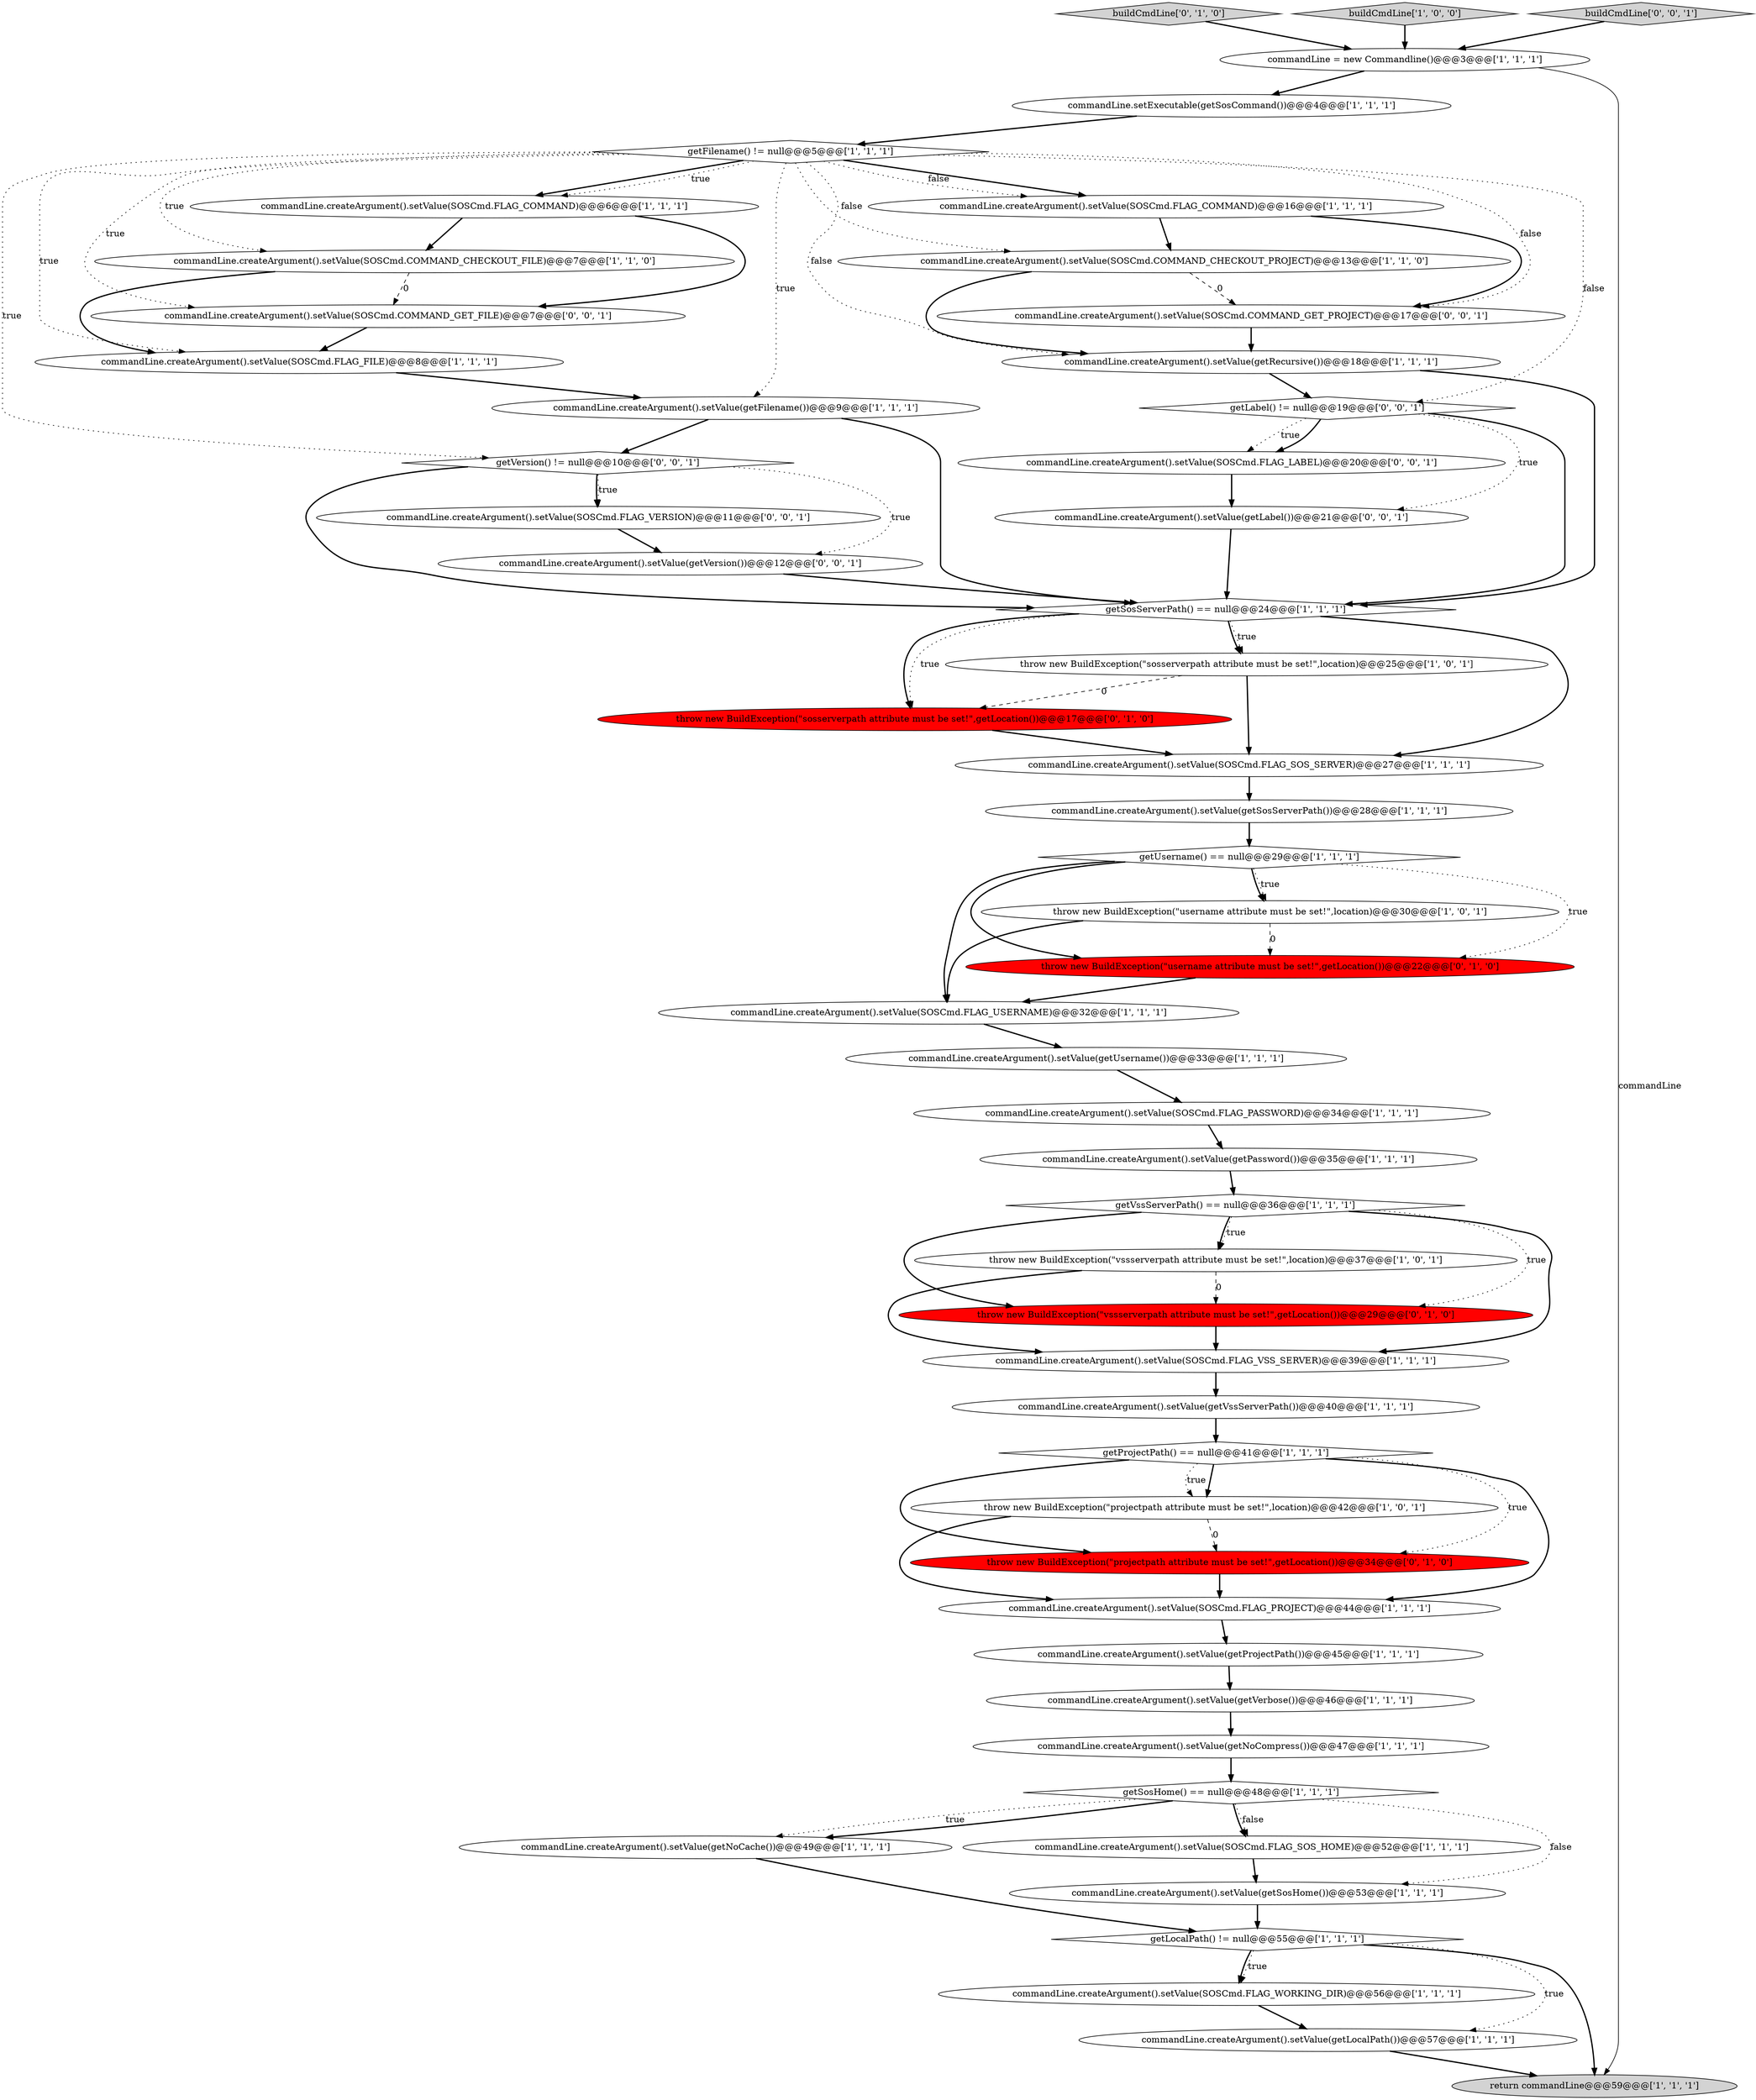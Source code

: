 digraph {
48 [style = filled, label = "getLabel() != null@@@19@@@['0', '0', '1']", fillcolor = white, shape = diamond image = "AAA0AAABBB3BBB"];
13 [style = filled, label = "getLocalPath() != null@@@55@@@['1', '1', '1']", fillcolor = white, shape = diamond image = "AAA0AAABBB1BBB"];
45 [style = filled, label = "commandLine.createArgument().setValue(getVersion())@@@12@@@['0', '0', '1']", fillcolor = white, shape = ellipse image = "AAA0AAABBB3BBB"];
37 [style = filled, label = "commandLine.createArgument().setValue(getNoCompress())@@@47@@@['1', '1', '1']", fillcolor = white, shape = ellipse image = "AAA0AAABBB1BBB"];
38 [style = filled, label = "commandLine.createArgument().setValue(SOSCmd.FLAG_USERNAME)@@@32@@@['1', '1', '1']", fillcolor = white, shape = ellipse image = "AAA0AAABBB1BBB"];
2 [style = filled, label = "commandLine.createArgument().setValue(getNoCache())@@@49@@@['1', '1', '1']", fillcolor = white, shape = ellipse image = "AAA0AAABBB1BBB"];
40 [style = filled, label = "throw new BuildException(\"username attribute must be set!\",getLocation())@@@22@@@['0', '1', '0']", fillcolor = red, shape = ellipse image = "AAA1AAABBB2BBB"];
41 [style = filled, label = "buildCmdLine['0', '1', '0']", fillcolor = lightgray, shape = diamond image = "AAA0AAABBB2BBB"];
23 [style = filled, label = "throw new BuildException(\"vssserverpath attribute must be set!\",location)@@@37@@@['1', '0', '1']", fillcolor = white, shape = ellipse image = "AAA0AAABBB1BBB"];
22 [style = filled, label = "buildCmdLine['1', '0', '0']", fillcolor = lightgray, shape = diamond image = "AAA0AAABBB1BBB"];
8 [style = filled, label = "commandLine.createArgument().setValue(SOSCmd.FLAG_VSS_SERVER)@@@39@@@['1', '1', '1']", fillcolor = white, shape = ellipse image = "AAA0AAABBB1BBB"];
4 [style = filled, label = "commandLine = new Commandline()@@@3@@@['1', '1', '1']", fillcolor = white, shape = ellipse image = "AAA0AAABBB1BBB"];
19 [style = filled, label = "throw new BuildException(\"username attribute must be set!\",location)@@@30@@@['1', '0', '1']", fillcolor = white, shape = ellipse image = "AAA0AAABBB1BBB"];
14 [style = filled, label = "commandLine.createArgument().setValue(getVssServerPath())@@@40@@@['1', '1', '1']", fillcolor = white, shape = ellipse image = "AAA0AAABBB1BBB"];
0 [style = filled, label = "commandLine.setExecutable(getSosCommand())@@@4@@@['1', '1', '1']", fillcolor = white, shape = ellipse image = "AAA0AAABBB1BBB"];
9 [style = filled, label = "commandLine.createArgument().setValue(SOSCmd.FLAG_SOS_SERVER)@@@27@@@['1', '1', '1']", fillcolor = white, shape = ellipse image = "AAA0AAABBB1BBB"];
42 [style = filled, label = "throw new BuildException(\"vssserverpath attribute must be set!\",getLocation())@@@29@@@['0', '1', '0']", fillcolor = red, shape = ellipse image = "AAA1AAABBB2BBB"];
27 [style = filled, label = "commandLine.createArgument().setValue(SOSCmd.FLAG_FILE)@@@8@@@['1', '1', '1']", fillcolor = white, shape = ellipse image = "AAA0AAABBB1BBB"];
49 [style = filled, label = "commandLine.createArgument().setValue(getLabel())@@@21@@@['0', '0', '1']", fillcolor = white, shape = ellipse image = "AAA0AAABBB3BBB"];
50 [style = filled, label = "commandLine.createArgument().setValue(SOSCmd.COMMAND_GET_PROJECT)@@@17@@@['0', '0', '1']", fillcolor = white, shape = ellipse image = "AAA0AAABBB3BBB"];
52 [style = filled, label = "getVersion() != null@@@10@@@['0', '0', '1']", fillcolor = white, shape = diamond image = "AAA0AAABBB3BBB"];
18 [style = filled, label = "return commandLine@@@59@@@['1', '1', '1']", fillcolor = lightgray, shape = ellipse image = "AAA0AAABBB1BBB"];
10 [style = filled, label = "commandLine.createArgument().setValue(SOSCmd.COMMAND_CHECKOUT_PROJECT)@@@13@@@['1', '1', '0']", fillcolor = white, shape = ellipse image = "AAA0AAABBB1BBB"];
21 [style = filled, label = "commandLine.createArgument().setValue(SOSCmd.FLAG_WORKING_DIR)@@@56@@@['1', '1', '1']", fillcolor = white, shape = ellipse image = "AAA0AAABBB1BBB"];
12 [style = filled, label = "commandLine.createArgument().setValue(SOSCmd.FLAG_SOS_HOME)@@@52@@@['1', '1', '1']", fillcolor = white, shape = ellipse image = "AAA0AAABBB1BBB"];
34 [style = filled, label = "commandLine.createArgument().setValue(SOSCmd.FLAG_PASSWORD)@@@34@@@['1', '1', '1']", fillcolor = white, shape = ellipse image = "AAA0AAABBB1BBB"];
47 [style = filled, label = "commandLine.createArgument().setValue(SOSCmd.FLAG_VERSION)@@@11@@@['0', '0', '1']", fillcolor = white, shape = ellipse image = "AAA0AAABBB3BBB"];
46 [style = filled, label = "commandLine.createArgument().setValue(SOSCmd.FLAG_LABEL)@@@20@@@['0', '0', '1']", fillcolor = white, shape = ellipse image = "AAA0AAABBB3BBB"];
11 [style = filled, label = "throw new BuildException(\"projectpath attribute must be set!\",location)@@@42@@@['1', '0', '1']", fillcolor = white, shape = ellipse image = "AAA0AAABBB1BBB"];
3 [style = filled, label = "commandLine.createArgument().setValue(getPassword())@@@35@@@['1', '1', '1']", fillcolor = white, shape = ellipse image = "AAA0AAABBB1BBB"];
1 [style = filled, label = "commandLine.createArgument().setValue(SOSCmd.FLAG_COMMAND)@@@16@@@['1', '1', '1']", fillcolor = white, shape = ellipse image = "AAA0AAABBB1BBB"];
17 [style = filled, label = "getSosServerPath() == null@@@24@@@['1', '1', '1']", fillcolor = white, shape = diamond image = "AAA0AAABBB1BBB"];
24 [style = filled, label = "commandLine.createArgument().setValue(getRecursive())@@@18@@@['1', '1', '1']", fillcolor = white, shape = ellipse image = "AAA0AAABBB1BBB"];
32 [style = filled, label = "throw new BuildException(\"sosserverpath attribute must be set!\",location)@@@25@@@['1', '0', '1']", fillcolor = white, shape = ellipse image = "AAA0AAABBB1BBB"];
35 [style = filled, label = "commandLine.createArgument().setValue(getSosServerPath())@@@28@@@['1', '1', '1']", fillcolor = white, shape = ellipse image = "AAA0AAABBB1BBB"];
30 [style = filled, label = "getProjectPath() == null@@@41@@@['1', '1', '1']", fillcolor = white, shape = diamond image = "AAA0AAABBB1BBB"];
31 [style = filled, label = "commandLine.createArgument().setValue(SOSCmd.FLAG_PROJECT)@@@44@@@['1', '1', '1']", fillcolor = white, shape = ellipse image = "AAA0AAABBB1BBB"];
20 [style = filled, label = "commandLine.createArgument().setValue(getProjectPath())@@@45@@@['1', '1', '1']", fillcolor = white, shape = ellipse image = "AAA0AAABBB1BBB"];
29 [style = filled, label = "commandLine.createArgument().setValue(getLocalPath())@@@57@@@['1', '1', '1']", fillcolor = white, shape = ellipse image = "AAA0AAABBB1BBB"];
7 [style = filled, label = "commandLine.createArgument().setValue(getFilename())@@@9@@@['1', '1', '1']", fillcolor = white, shape = ellipse image = "AAA0AAABBB1BBB"];
28 [style = filled, label = "commandLine.createArgument().setValue(getVerbose())@@@46@@@['1', '1', '1']", fillcolor = white, shape = ellipse image = "AAA0AAABBB1BBB"];
16 [style = filled, label = "commandLine.createArgument().setValue(getUsername())@@@33@@@['1', '1', '1']", fillcolor = white, shape = ellipse image = "AAA0AAABBB1BBB"];
43 [style = filled, label = "throw new BuildException(\"projectpath attribute must be set!\",getLocation())@@@34@@@['0', '1', '0']", fillcolor = red, shape = ellipse image = "AAA1AAABBB2BBB"];
5 [style = filled, label = "getVssServerPath() == null@@@36@@@['1', '1', '1']", fillcolor = white, shape = diamond image = "AAA0AAABBB1BBB"];
33 [style = filled, label = "commandLine.createArgument().setValue(getSosHome())@@@53@@@['1', '1', '1']", fillcolor = white, shape = ellipse image = "AAA0AAABBB1BBB"];
39 [style = filled, label = "throw new BuildException(\"sosserverpath attribute must be set!\",getLocation())@@@17@@@['0', '1', '0']", fillcolor = red, shape = ellipse image = "AAA1AAABBB2BBB"];
44 [style = filled, label = "buildCmdLine['0', '0', '1']", fillcolor = lightgray, shape = diamond image = "AAA0AAABBB3BBB"];
6 [style = filled, label = "commandLine.createArgument().setValue(SOSCmd.FLAG_COMMAND)@@@6@@@['1', '1', '1']", fillcolor = white, shape = ellipse image = "AAA0AAABBB1BBB"];
25 [style = filled, label = "getFilename() != null@@@5@@@['1', '1', '1']", fillcolor = white, shape = diamond image = "AAA0AAABBB1BBB"];
36 [style = filled, label = "getSosHome() == null@@@48@@@['1', '1', '1']", fillcolor = white, shape = diamond image = "AAA0AAABBB1BBB"];
51 [style = filled, label = "commandLine.createArgument().setValue(SOSCmd.COMMAND_GET_FILE)@@@7@@@['0', '0', '1']", fillcolor = white, shape = ellipse image = "AAA0AAABBB3BBB"];
15 [style = filled, label = "commandLine.createArgument().setValue(SOSCmd.COMMAND_CHECKOUT_FILE)@@@7@@@['1', '1', '0']", fillcolor = white, shape = ellipse image = "AAA0AAABBB1BBB"];
26 [style = filled, label = "getUsername() == null@@@29@@@['1', '1', '1']", fillcolor = white, shape = diamond image = "AAA0AAABBB1BBB"];
25->1 [style = bold, label=""];
10->50 [style = dashed, label="0"];
39->9 [style = bold, label=""];
10->24 [style = bold, label=""];
17->9 [style = bold, label=""];
5->23 [style = dotted, label="true"];
15->51 [style = dashed, label="0"];
26->19 [style = dotted, label="true"];
26->40 [style = bold, label=""];
36->12 [style = bold, label=""];
25->1 [style = dotted, label="false"];
25->6 [style = bold, label=""];
40->38 [style = bold, label=""];
7->52 [style = bold, label=""];
9->35 [style = bold, label=""];
29->18 [style = bold, label=""];
22->4 [style = bold, label=""];
30->11 [style = bold, label=""];
3->5 [style = bold, label=""];
52->47 [style = bold, label=""];
36->12 [style = dotted, label="false"];
13->21 [style = dotted, label="true"];
0->25 [style = bold, label=""];
36->2 [style = bold, label=""];
27->7 [style = bold, label=""];
24->17 [style = bold, label=""];
4->18 [style = solid, label="commandLine"];
11->43 [style = dashed, label="0"];
30->43 [style = dotted, label="true"];
45->17 [style = bold, label=""];
31->20 [style = bold, label=""];
17->39 [style = dotted, label="true"];
25->24 [style = dotted, label="false"];
28->37 [style = bold, label=""];
14->30 [style = bold, label=""];
37->36 [style = bold, label=""];
1->50 [style = bold, label=""];
5->23 [style = bold, label=""];
41->4 [style = bold, label=""];
16->34 [style = bold, label=""];
36->2 [style = dotted, label="true"];
23->8 [style = bold, label=""];
48->17 [style = bold, label=""];
33->13 [style = bold, label=""];
48->46 [style = dotted, label="true"];
4->0 [style = bold, label=""];
26->40 [style = dotted, label="true"];
25->15 [style = dotted, label="true"];
21->29 [style = bold, label=""];
5->42 [style = dotted, label="true"];
44->4 [style = bold, label=""];
52->45 [style = dotted, label="true"];
25->52 [style = dotted, label="true"];
13->29 [style = dotted, label="true"];
17->39 [style = bold, label=""];
12->33 [style = bold, label=""];
25->6 [style = dotted, label="true"];
51->27 [style = bold, label=""];
49->17 [style = bold, label=""];
19->38 [style = bold, label=""];
13->18 [style = bold, label=""];
7->17 [style = bold, label=""];
30->43 [style = bold, label=""];
42->8 [style = bold, label=""];
6->51 [style = bold, label=""];
38->16 [style = bold, label=""];
8->14 [style = bold, label=""];
25->10 [style = dotted, label="false"];
26->19 [style = bold, label=""];
25->7 [style = dotted, label="true"];
6->15 [style = bold, label=""];
48->46 [style = bold, label=""];
32->9 [style = bold, label=""];
11->31 [style = bold, label=""];
30->31 [style = bold, label=""];
32->39 [style = dashed, label="0"];
36->33 [style = dotted, label="false"];
47->45 [style = bold, label=""];
52->47 [style = dotted, label="true"];
30->11 [style = dotted, label="true"];
35->26 [style = bold, label=""];
19->40 [style = dashed, label="0"];
50->24 [style = bold, label=""];
43->31 [style = bold, label=""];
5->8 [style = bold, label=""];
46->49 [style = bold, label=""];
20->28 [style = bold, label=""];
25->50 [style = dotted, label="false"];
25->51 [style = dotted, label="true"];
17->32 [style = bold, label=""];
17->32 [style = dotted, label="true"];
52->17 [style = bold, label=""];
48->49 [style = dotted, label="true"];
25->48 [style = dotted, label="false"];
2->13 [style = bold, label=""];
26->38 [style = bold, label=""];
34->3 [style = bold, label=""];
5->42 [style = bold, label=""];
23->42 [style = dashed, label="0"];
25->27 [style = dotted, label="true"];
13->21 [style = bold, label=""];
15->27 [style = bold, label=""];
1->10 [style = bold, label=""];
24->48 [style = bold, label=""];
}
